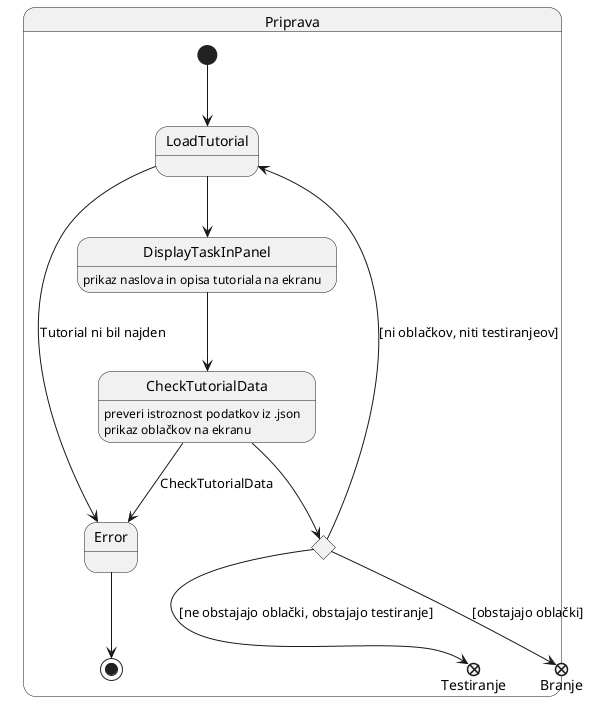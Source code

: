 @startuml

state Priprava {
    state LoadTutorial
    state CheckTutorialData
    state DisplayTaskInPanel
    state case <<choice>>
    state Testiranje <<exitPoint>>
    state Branje <<exitPoint>>

    [*] --> LoadTutorial
    LoadTutorial --> Error : Tutorial ni bil najden
    LoadTutorial --> DisplayTaskInPanel
    DisplayTaskInPanel: prikaz naslova in opisa tutoriala na ekranu
    DisplayTaskInPanel --> CheckTutorialData 
    CheckTutorialData: preveri istroznost podatkov iz .json
    CheckTutorialData : prikaz oblačkov na ekranu
    CheckTutorialData --> case
    case --> Branje : [obstajajo oblački]
    case --> Testiranje : [ne obstajajo oblački, obstajajo testiranje]
    case --> LoadTutorial : [ni oblačkov, niti testiranjeov]

    CheckTutorialData --> Error : CheckTutorialData
    Error --> [*]
}

@enduml